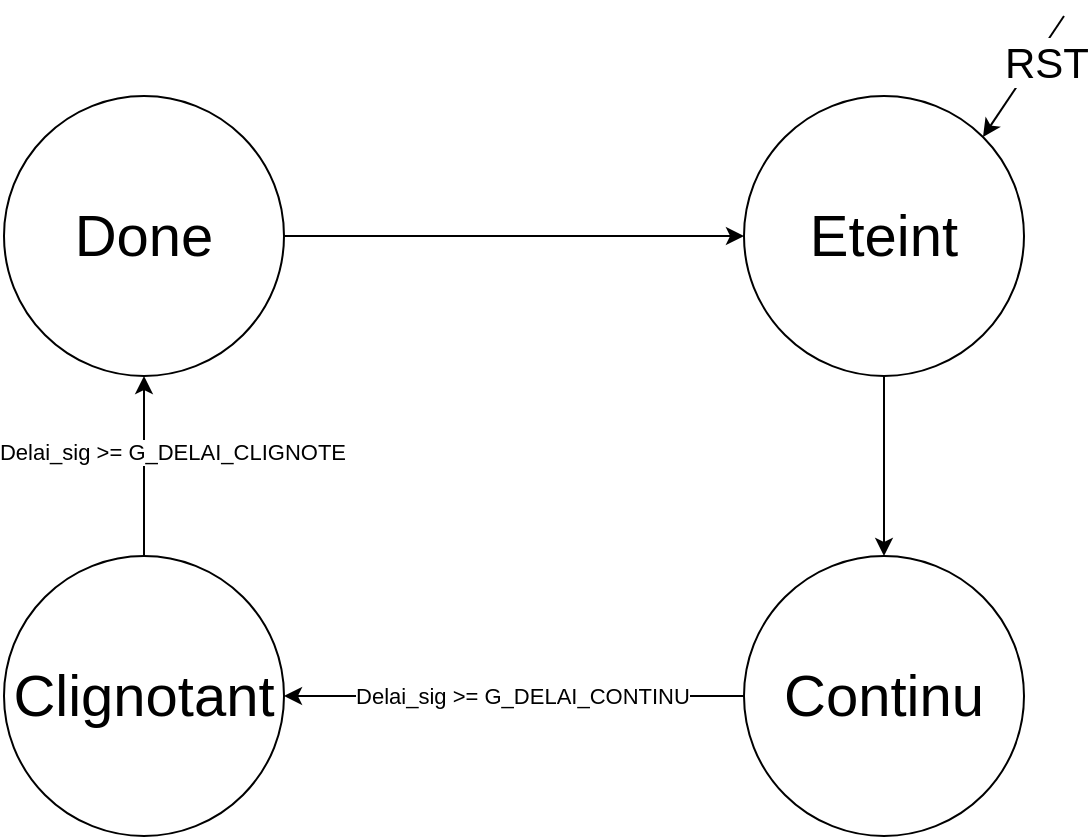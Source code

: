 <mxfile version="23.1.1" type="github">
  <diagram name="Page-1" id="_xnZ2V_q1FUdCI5jwh5K">
    <mxGraphModel dx="1134" dy="637" grid="1" gridSize="10" guides="1" tooltips="1" connect="1" arrows="1" fold="1" page="1" pageScale="1" pageWidth="850" pageHeight="1100" math="0" shadow="0">
      <root>
        <mxCell id="0" />
        <mxCell id="1" parent="0" />
        <mxCell id="d5Snx47tdI6rZ0K9v_f_-25" style="rounded=0;orthogonalLoop=1;jettySize=auto;html=1;exitX=0.5;exitY=1;exitDx=0;exitDy=0;entryX=0.5;entryY=0;entryDx=0;entryDy=0;" edge="1" parent="1" source="d5Snx47tdI6rZ0K9v_f_-26" target="d5Snx47tdI6rZ0K9v_f_-32">
          <mxGeometry relative="1" as="geometry" />
        </mxCell>
        <mxCell id="d5Snx47tdI6rZ0K9v_f_-26" value="&lt;font style=&quot;font-size: 29px;&quot;&gt;Eteint&lt;/font&gt;" style="ellipse;whiteSpace=wrap;html=1;aspect=fixed;" vertex="1" parent="1">
          <mxGeometry x="580" y="220" width="140" height="140" as="geometry" />
        </mxCell>
        <mxCell id="d5Snx47tdI6rZ0K9v_f_-27" style="rounded=0;orthogonalLoop=1;jettySize=auto;html=1;exitX=0.5;exitY=0;exitDx=0;exitDy=0;entryX=0.5;entryY=1;entryDx=0;entryDy=0;" edge="1" parent="1" source="d5Snx47tdI6rZ0K9v_f_-29" target="d5Snx47tdI6rZ0K9v_f_-36">
          <mxGeometry relative="1" as="geometry">
            <mxPoint x="340" y="350" as="targetPoint" />
          </mxGeometry>
        </mxCell>
        <mxCell id="d5Snx47tdI6rZ0K9v_f_-28" value="Delai_sig &amp;gt;= G_DELAI_CLIGNOTE" style="edgeLabel;html=1;align=center;verticalAlign=middle;resizable=0;points=[];" vertex="1" connectable="0" parent="d5Snx47tdI6rZ0K9v_f_-27">
          <mxGeometry x="-0.572" y="-1" relative="1" as="geometry">
            <mxPoint x="13" y="-33" as="offset" />
          </mxGeometry>
        </mxCell>
        <mxCell id="d5Snx47tdI6rZ0K9v_f_-29" value="&lt;font style=&quot;font-size: 29px;&quot;&gt;Clignotant&lt;br&gt;&lt;/font&gt;" style="ellipse;whiteSpace=wrap;html=1;aspect=fixed;" vertex="1" parent="1">
          <mxGeometry x="210" y="450" width="140" height="140" as="geometry" />
        </mxCell>
        <mxCell id="d5Snx47tdI6rZ0K9v_f_-30" style="edgeStyle=orthogonalEdgeStyle;rounded=0;orthogonalLoop=1;jettySize=auto;html=1;exitX=0;exitY=0.5;exitDx=0;exitDy=0;" edge="1" parent="1" source="d5Snx47tdI6rZ0K9v_f_-32" target="d5Snx47tdI6rZ0K9v_f_-29">
          <mxGeometry relative="1" as="geometry" />
        </mxCell>
        <mxCell id="d5Snx47tdI6rZ0K9v_f_-31" value="Delai_sig &amp;gt;= G_DELAI_CONTINU" style="edgeLabel;html=1;align=center;verticalAlign=middle;resizable=0;points=[];" vertex="1" connectable="0" parent="d5Snx47tdI6rZ0K9v_f_-30">
          <mxGeometry x="-0.161" y="-4" relative="1" as="geometry">
            <mxPoint x="-15" y="4" as="offset" />
          </mxGeometry>
        </mxCell>
        <mxCell id="d5Snx47tdI6rZ0K9v_f_-32" value="&lt;span style=&quot;font-size: 29px;&quot;&gt;Continu&lt;/span&gt;" style="ellipse;whiteSpace=wrap;html=1;aspect=fixed;" vertex="1" parent="1">
          <mxGeometry x="580" y="450" width="140" height="140" as="geometry" />
        </mxCell>
        <mxCell id="d5Snx47tdI6rZ0K9v_f_-33" value="" style="endArrow=classic;html=1;rounded=0;entryX=1;entryY=0;entryDx=0;entryDy=0;" edge="1" parent="1" target="d5Snx47tdI6rZ0K9v_f_-26">
          <mxGeometry width="50" height="50" relative="1" as="geometry">
            <mxPoint x="740" y="180" as="sourcePoint" />
            <mxPoint x="679.12" y="208.2" as="targetPoint" />
          </mxGeometry>
        </mxCell>
        <mxCell id="d5Snx47tdI6rZ0K9v_f_-34" value="&lt;font style=&quot;font-size: 21px;&quot;&gt;RST&lt;/font&gt;" style="edgeLabel;html=1;align=center;verticalAlign=middle;resizable=0;points=[];" vertex="1" connectable="0" parent="d5Snx47tdI6rZ0K9v_f_-33">
          <mxGeometry x="0.374" y="-4" relative="1" as="geometry">
            <mxPoint x="22" y="-17" as="offset" />
          </mxGeometry>
        </mxCell>
        <mxCell id="d5Snx47tdI6rZ0K9v_f_-35" style="edgeStyle=orthogonalEdgeStyle;rounded=0;orthogonalLoop=1;jettySize=auto;html=1;exitX=1;exitY=0.5;exitDx=0;exitDy=0;" edge="1" parent="1" source="d5Snx47tdI6rZ0K9v_f_-36" target="d5Snx47tdI6rZ0K9v_f_-26">
          <mxGeometry relative="1" as="geometry" />
        </mxCell>
        <mxCell id="d5Snx47tdI6rZ0K9v_f_-36" value="&lt;font style=&quot;font-size: 29px;&quot;&gt;Done&lt;/font&gt;" style="ellipse;whiteSpace=wrap;html=1;aspect=fixed;" vertex="1" parent="1">
          <mxGeometry x="210" y="220" width="140" height="140" as="geometry" />
        </mxCell>
      </root>
    </mxGraphModel>
  </diagram>
</mxfile>
